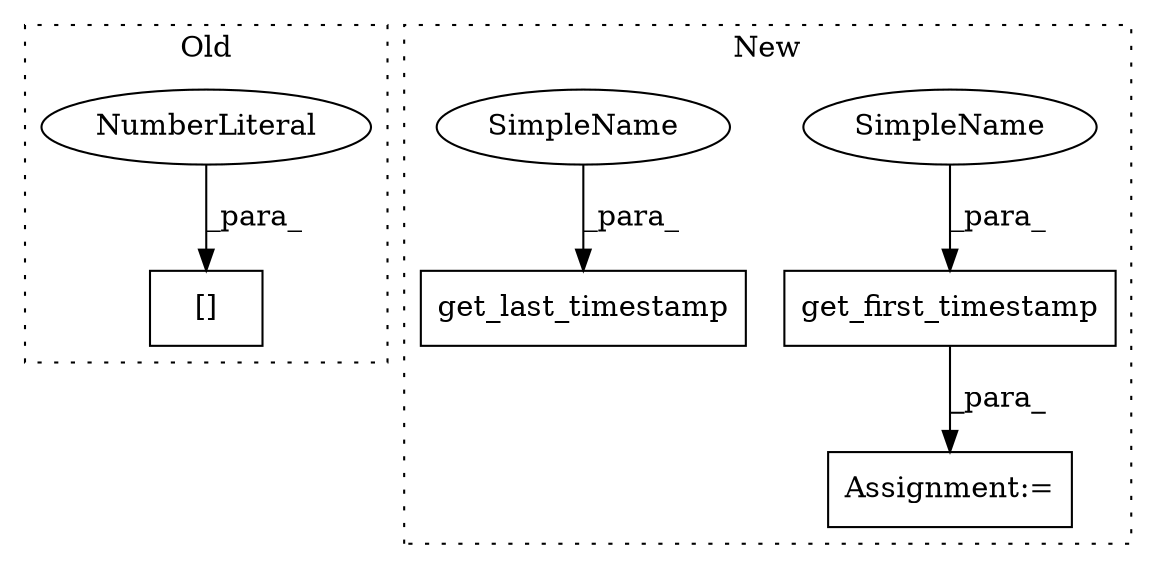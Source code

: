 digraph G {
subgraph cluster0 {
1 [label="[]" a="2" s="6304,6332" l="27,1" shape="box"];
5 [label="NumberLiteral" a="34" s="6331" l="1" shape="ellipse"];
label = "Old";
style="dotted";
}
subgraph cluster1 {
2 [label="get_first_timestamp" a="32" s="7724,7748" l="20,1" shape="box"];
3 [label="get_last_timestamp" a="32" s="7770,7793" l="19,1" shape="box"];
4 [label="Assignment:=" a="7" s="7723" l="1" shape="box"];
6 [label="SimpleName" a="42" s="7744" l="4" shape="ellipse"];
7 [label="SimpleName" a="42" s="7789" l="4" shape="ellipse"];
label = "New";
style="dotted";
}
2 -> 4 [label="_para_"];
5 -> 1 [label="_para_"];
6 -> 2 [label="_para_"];
7 -> 3 [label="_para_"];
}